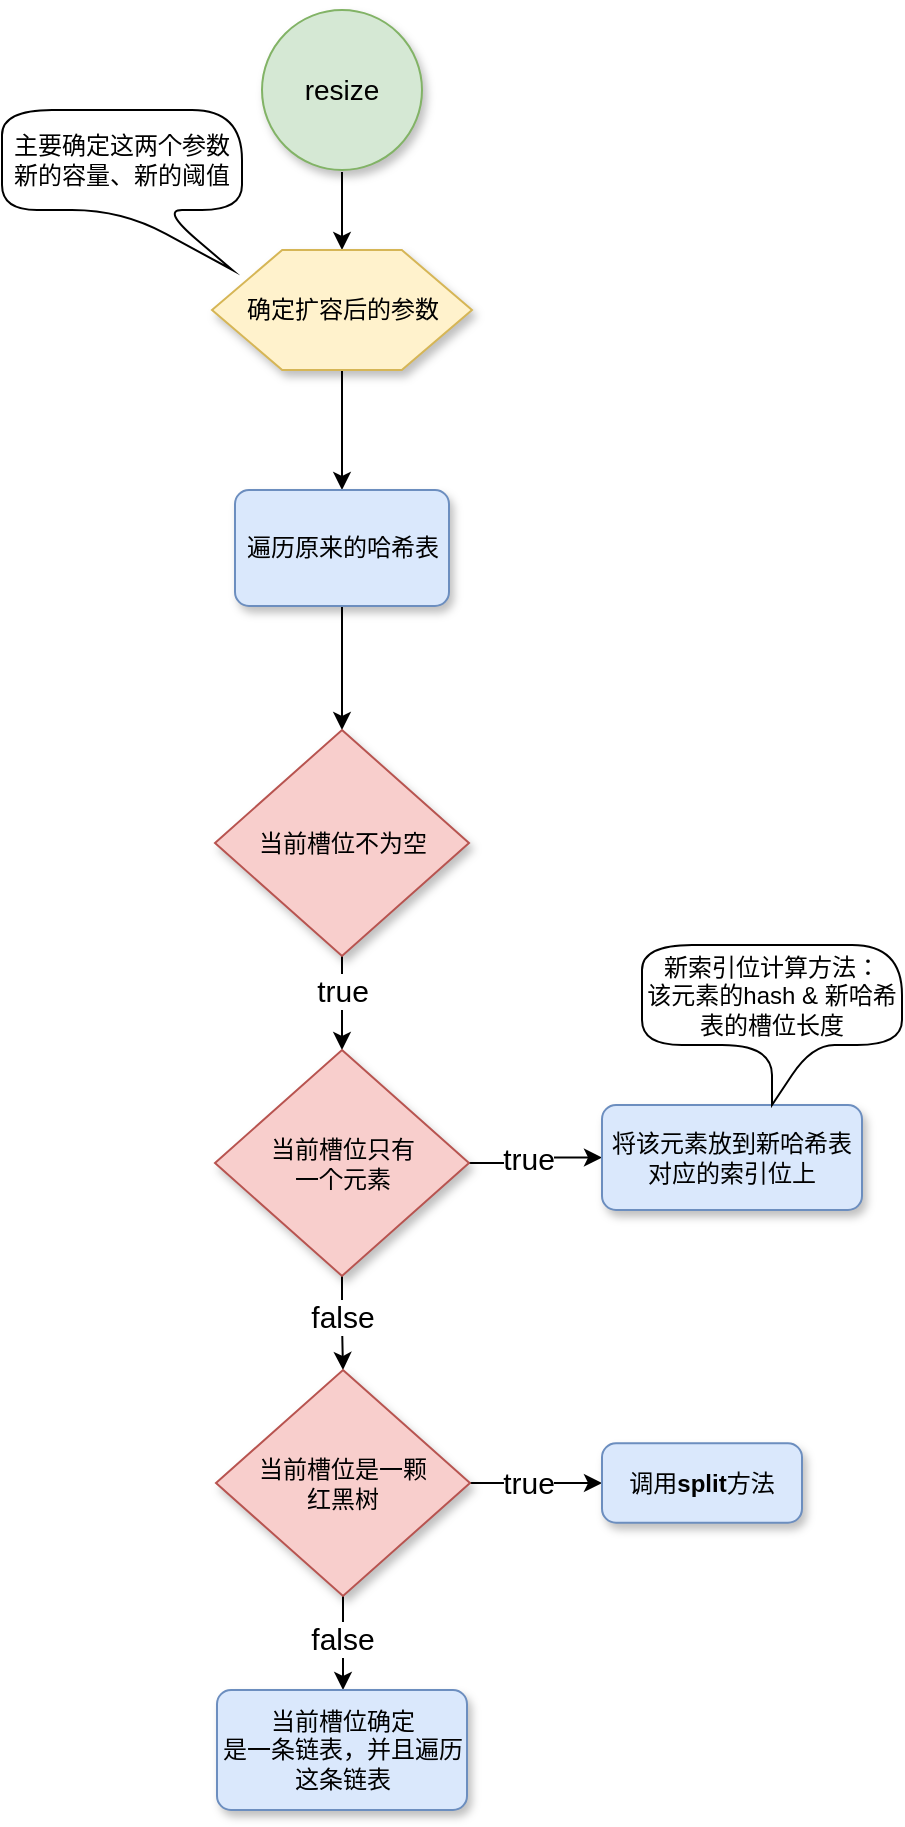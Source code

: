 <mxfile version="18.2.0" type="github">
  <diagram id="PuM2QEDBa-cXQWB-A6vJ" name="第 1 页">
    <mxGraphModel dx="1185" dy="635" grid="1" gridSize="10" guides="1" tooltips="1" connect="1" arrows="1" fold="1" page="0" pageScale="1" pageWidth="827" pageHeight="1169" math="0" shadow="0">
      <root>
        <mxCell id="0" />
        <mxCell id="1" parent="0" />
        <mxCell id="a2cnZ2QDwMQIBshHrTLa-3" value="" style="edgeStyle=orthogonalEdgeStyle;rounded=0;orthogonalLoop=1;jettySize=auto;html=1;" edge="1" parent="1" source="a2cnZ2QDwMQIBshHrTLa-1" target="a2cnZ2QDwMQIBshHrTLa-2">
          <mxGeometry relative="1" as="geometry" />
        </mxCell>
        <mxCell id="a2cnZ2QDwMQIBshHrTLa-1" value="resize" style="strokeWidth=1;html=1;shape=mxgraph.flowchart.start_2;whiteSpace=wrap;labelBorderColor=none;strokeColor=#82b366;perimeterSpacing=1;fillColor=#d5e8d4;shadow=1;fontSize=14;" vertex="1" parent="1">
          <mxGeometry x="400" y="40" width="80" height="80" as="geometry" />
        </mxCell>
        <mxCell id="a2cnZ2QDwMQIBshHrTLa-6" value="" style="edgeStyle=orthogonalEdgeStyle;rounded=0;orthogonalLoop=1;jettySize=auto;html=1;" edge="1" parent="1" source="a2cnZ2QDwMQIBshHrTLa-2" target="a2cnZ2QDwMQIBshHrTLa-5">
          <mxGeometry relative="1" as="geometry" />
        </mxCell>
        <mxCell id="a2cnZ2QDwMQIBshHrTLa-2" value="确定扩容后的参数" style="verticalLabelPosition=middle;verticalAlign=middle;html=1;shape=hexagon;perimeter=hexagonPerimeter2;arcSize=6;size=0.27;shadow=1;labelBorderColor=none;fontSize=12;strokeColor=#d6b656;strokeWidth=1;labelPosition=center;align=center;fillColor=#fff2cc;" vertex="1" parent="1">
          <mxGeometry x="375" y="160" width="130" height="60" as="geometry" />
        </mxCell>
        <mxCell id="a2cnZ2QDwMQIBshHrTLa-4" value="主要确定这两个参数新的容量、新的阈值" style="shape=callout;whiteSpace=wrap;html=1;perimeter=calloutPerimeter;rounded=1;arcSize=50;position2=0.96;" vertex="1" parent="1">
          <mxGeometry x="270" y="90" width="120" height="80" as="geometry" />
        </mxCell>
        <mxCell id="a2cnZ2QDwMQIBshHrTLa-8" value="" style="edgeStyle=orthogonalEdgeStyle;rounded=0;orthogonalLoop=1;jettySize=auto;html=1;" edge="1" parent="1" source="a2cnZ2QDwMQIBshHrTLa-5" target="a2cnZ2QDwMQIBshHrTLa-7">
          <mxGeometry relative="1" as="geometry" />
        </mxCell>
        <mxCell id="a2cnZ2QDwMQIBshHrTLa-5" value="遍历原来的哈希表" style="rounded=1;whiteSpace=wrap;html=1;absoluteArcSize=1;arcSize=14;strokeWidth=1;fillColor=#dae8fc;strokeColor=#6c8ebf;shadow=1;" vertex="1" parent="1">
          <mxGeometry x="386.5" y="280" width="107" height="58" as="geometry" />
        </mxCell>
        <mxCell id="a2cnZ2QDwMQIBshHrTLa-10" value="" style="edgeStyle=orthogonalEdgeStyle;rounded=0;orthogonalLoop=1;jettySize=auto;html=1;" edge="1" parent="1" source="a2cnZ2QDwMQIBshHrTLa-7" target="a2cnZ2QDwMQIBshHrTLa-9">
          <mxGeometry relative="1" as="geometry" />
        </mxCell>
        <mxCell id="a2cnZ2QDwMQIBshHrTLa-7" value="当前槽位不为空" style="strokeWidth=1;html=1;shape=mxgraph.flowchart.decision;whiteSpace=wrap;fillColor=#f8cecc;strokeColor=#b85450;shadow=1;" vertex="1" parent="1">
          <mxGeometry x="376.5" y="400" width="127" height="113" as="geometry" />
        </mxCell>
        <mxCell id="a2cnZ2QDwMQIBshHrTLa-13" value="" style="edgeStyle=orthogonalEdgeStyle;rounded=0;orthogonalLoop=1;jettySize=auto;html=1;fontSize=15;" edge="1" parent="1" source="a2cnZ2QDwMQIBshHrTLa-9" target="a2cnZ2QDwMQIBshHrTLa-12">
          <mxGeometry relative="1" as="geometry" />
        </mxCell>
        <mxCell id="a2cnZ2QDwMQIBshHrTLa-17" value="" style="edgeStyle=orthogonalEdgeStyle;rounded=0;orthogonalLoop=1;jettySize=auto;html=1;fontSize=15;" edge="1" parent="1" source="a2cnZ2QDwMQIBshHrTLa-9" target="a2cnZ2QDwMQIBshHrTLa-16">
          <mxGeometry relative="1" as="geometry" />
        </mxCell>
        <mxCell id="a2cnZ2QDwMQIBshHrTLa-9" value="当前槽位只有&lt;br&gt;一个元素" style="strokeWidth=1;html=1;shape=mxgraph.flowchart.decision;whiteSpace=wrap;fillColor=#f8cecc;strokeColor=#b85450;shadow=1;" vertex="1" parent="1">
          <mxGeometry x="376.5" y="560" width="127" height="113" as="geometry" />
        </mxCell>
        <mxCell id="a2cnZ2QDwMQIBshHrTLa-11" value="true" style="edgeLabel;html=1;align=center;verticalAlign=middle;resizable=0;points=[];fontSize=15;" vertex="1" connectable="0" parent="1">
          <mxGeometry x="440" y="530" as="geometry" />
        </mxCell>
        <mxCell id="a2cnZ2QDwMQIBshHrTLa-12" value="将该元素放到新哈希表对应的索引位上" style="rounded=1;whiteSpace=wrap;html=1;absoluteArcSize=1;arcSize=14;strokeWidth=1;fillColor=#dae8fc;strokeColor=#6c8ebf;shadow=1;" vertex="1" parent="1">
          <mxGeometry x="570" y="587.5" width="130" height="52.5" as="geometry" />
        </mxCell>
        <mxCell id="a2cnZ2QDwMQIBshHrTLa-14" value="true" style="edgeLabel;html=1;align=center;verticalAlign=middle;resizable=0;points=[];fontSize=15;" vertex="1" connectable="0" parent="1">
          <mxGeometry x="461" y="538" as="geometry">
            <mxPoint x="72" y="76" as="offset" />
          </mxGeometry>
        </mxCell>
        <mxCell id="a2cnZ2QDwMQIBshHrTLa-15" value="新索引位计算方法：&lt;br&gt;该元素的hash &amp;amp;&amp;nbsp;新哈希表的槽位长度" style="shape=callout;whiteSpace=wrap;html=1;perimeter=calloutPerimeter;rounded=1;arcSize=50;position2=0.5;" vertex="1" parent="1">
          <mxGeometry x="590" y="507.5" width="130" height="80" as="geometry" />
        </mxCell>
        <mxCell id="a2cnZ2QDwMQIBshHrTLa-20" value="" style="edgeStyle=orthogonalEdgeStyle;rounded=0;orthogonalLoop=1;jettySize=auto;html=1;fontSize=15;" edge="1" parent="1" source="a2cnZ2QDwMQIBshHrTLa-16">
          <mxGeometry relative="1" as="geometry">
            <mxPoint x="440.5" y="880" as="targetPoint" />
          </mxGeometry>
        </mxCell>
        <mxCell id="a2cnZ2QDwMQIBshHrTLa-24" value="" style="edgeStyle=orthogonalEdgeStyle;rounded=0;orthogonalLoop=1;jettySize=auto;html=1;fontSize=15;" edge="1" parent="1" source="a2cnZ2QDwMQIBshHrTLa-16" target="a2cnZ2QDwMQIBshHrTLa-23">
          <mxGeometry relative="1" as="geometry" />
        </mxCell>
        <mxCell id="a2cnZ2QDwMQIBshHrTLa-16" value="当前槽位是一颗&lt;br&gt;红黑树" style="strokeWidth=1;html=1;shape=mxgraph.flowchart.decision;whiteSpace=wrap;fillColor=#f8cecc;strokeColor=#b85450;shadow=1;" vertex="1" parent="1">
          <mxGeometry x="377" y="720" width="127" height="113" as="geometry" />
        </mxCell>
        <mxCell id="a2cnZ2QDwMQIBshHrTLa-18" value="false" style="edgeLabel;html=1;align=center;verticalAlign=middle;resizable=0;points=[];fontSize=15;" vertex="1" connectable="0" parent="1">
          <mxGeometry x="426" y="542.5" as="geometry">
            <mxPoint x="14" y="150" as="offset" />
          </mxGeometry>
        </mxCell>
        <mxCell id="a2cnZ2QDwMQIBshHrTLa-21" value="false" style="edgeLabel;html=1;align=center;verticalAlign=middle;resizable=0;points=[];fontSize=15;" vertex="1" connectable="0" parent="1">
          <mxGeometry x="426" y="704" as="geometry">
            <mxPoint x="14" y="150" as="offset" />
          </mxGeometry>
        </mxCell>
        <mxCell id="a2cnZ2QDwMQIBshHrTLa-22" value="当前槽位确定&lt;br&gt;是一条链表，并且遍历这条链表" style="rounded=1;whiteSpace=wrap;html=1;absoluteArcSize=1;arcSize=14;strokeWidth=1;fillColor=#dae8fc;strokeColor=#6c8ebf;shadow=1;" vertex="1" parent="1">
          <mxGeometry x="377.5" y="880" width="125" height="60" as="geometry" />
        </mxCell>
        <mxCell id="a2cnZ2QDwMQIBshHrTLa-23" value="调用&lt;b&gt;split&lt;/b&gt;方法" style="rounded=1;whiteSpace=wrap;html=1;absoluteArcSize=1;arcSize=14;strokeWidth=1;fillColor=#dae8fc;strokeColor=#6c8ebf;shadow=1;" vertex="1" parent="1">
          <mxGeometry x="570" y="756.63" width="100" height="39.75" as="geometry" />
        </mxCell>
        <mxCell id="a2cnZ2QDwMQIBshHrTLa-25" value="true" style="edgeLabel;html=1;align=center;verticalAlign=middle;resizable=0;points=[];fontSize=15;" vertex="1" connectable="0" parent="1">
          <mxGeometry x="461" y="700" as="geometry">
            <mxPoint x="72" y="76" as="offset" />
          </mxGeometry>
        </mxCell>
      </root>
    </mxGraphModel>
  </diagram>
</mxfile>
